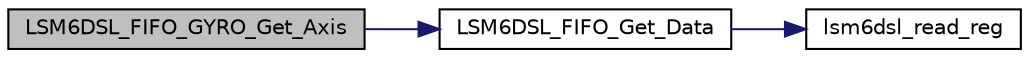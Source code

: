 digraph "LSM6DSL_FIFO_GYRO_Get_Axis"
{
 // LATEX_PDF_SIZE
  edge [fontname="Helvetica",fontsize="10",labelfontname="Helvetica",labelfontsize="10"];
  node [fontname="Helvetica",fontsize="10",shape=record];
  rankdir="LR";
  Node1 [label="LSM6DSL_FIFO_GYRO_Get_Axis",height=0.2,width=0.4,color="black", fillcolor="grey75", style="filled", fontcolor="black",tooltip="Get the LSM6DSL FIFO gyro single sample (16-bit data) and calculate angular velocity [mDPS]."];
  Node1 -> Node2 [color="midnightblue",fontsize="10",style="solid",fontname="Helvetica"];
  Node2 [label="LSM6DSL_FIFO_Get_Data",height=0.2,width=0.4,color="black", fillcolor="white", style="filled",URL="$group___l_s_m6_d_s_l___exported___functions.html#ga67f6ea6cc224b2fba8f9d9c54a1ccda7",tooltip="Get the LSM6DSL FIFO raw data."];
  Node2 -> Node3 [color="midnightblue",fontsize="10",style="solid",fontname="Helvetica"];
  Node3 [label="lsm6dsl_read_reg",height=0.2,width=0.4,color="black", fillcolor="white", style="filled",URL="$group___l_s_m6_d_s_l__interfaces__functions.html#ga7ad5e0d379d6cc9a6a2dff69c6df5a50",tooltip="Read generic device register."];
}
